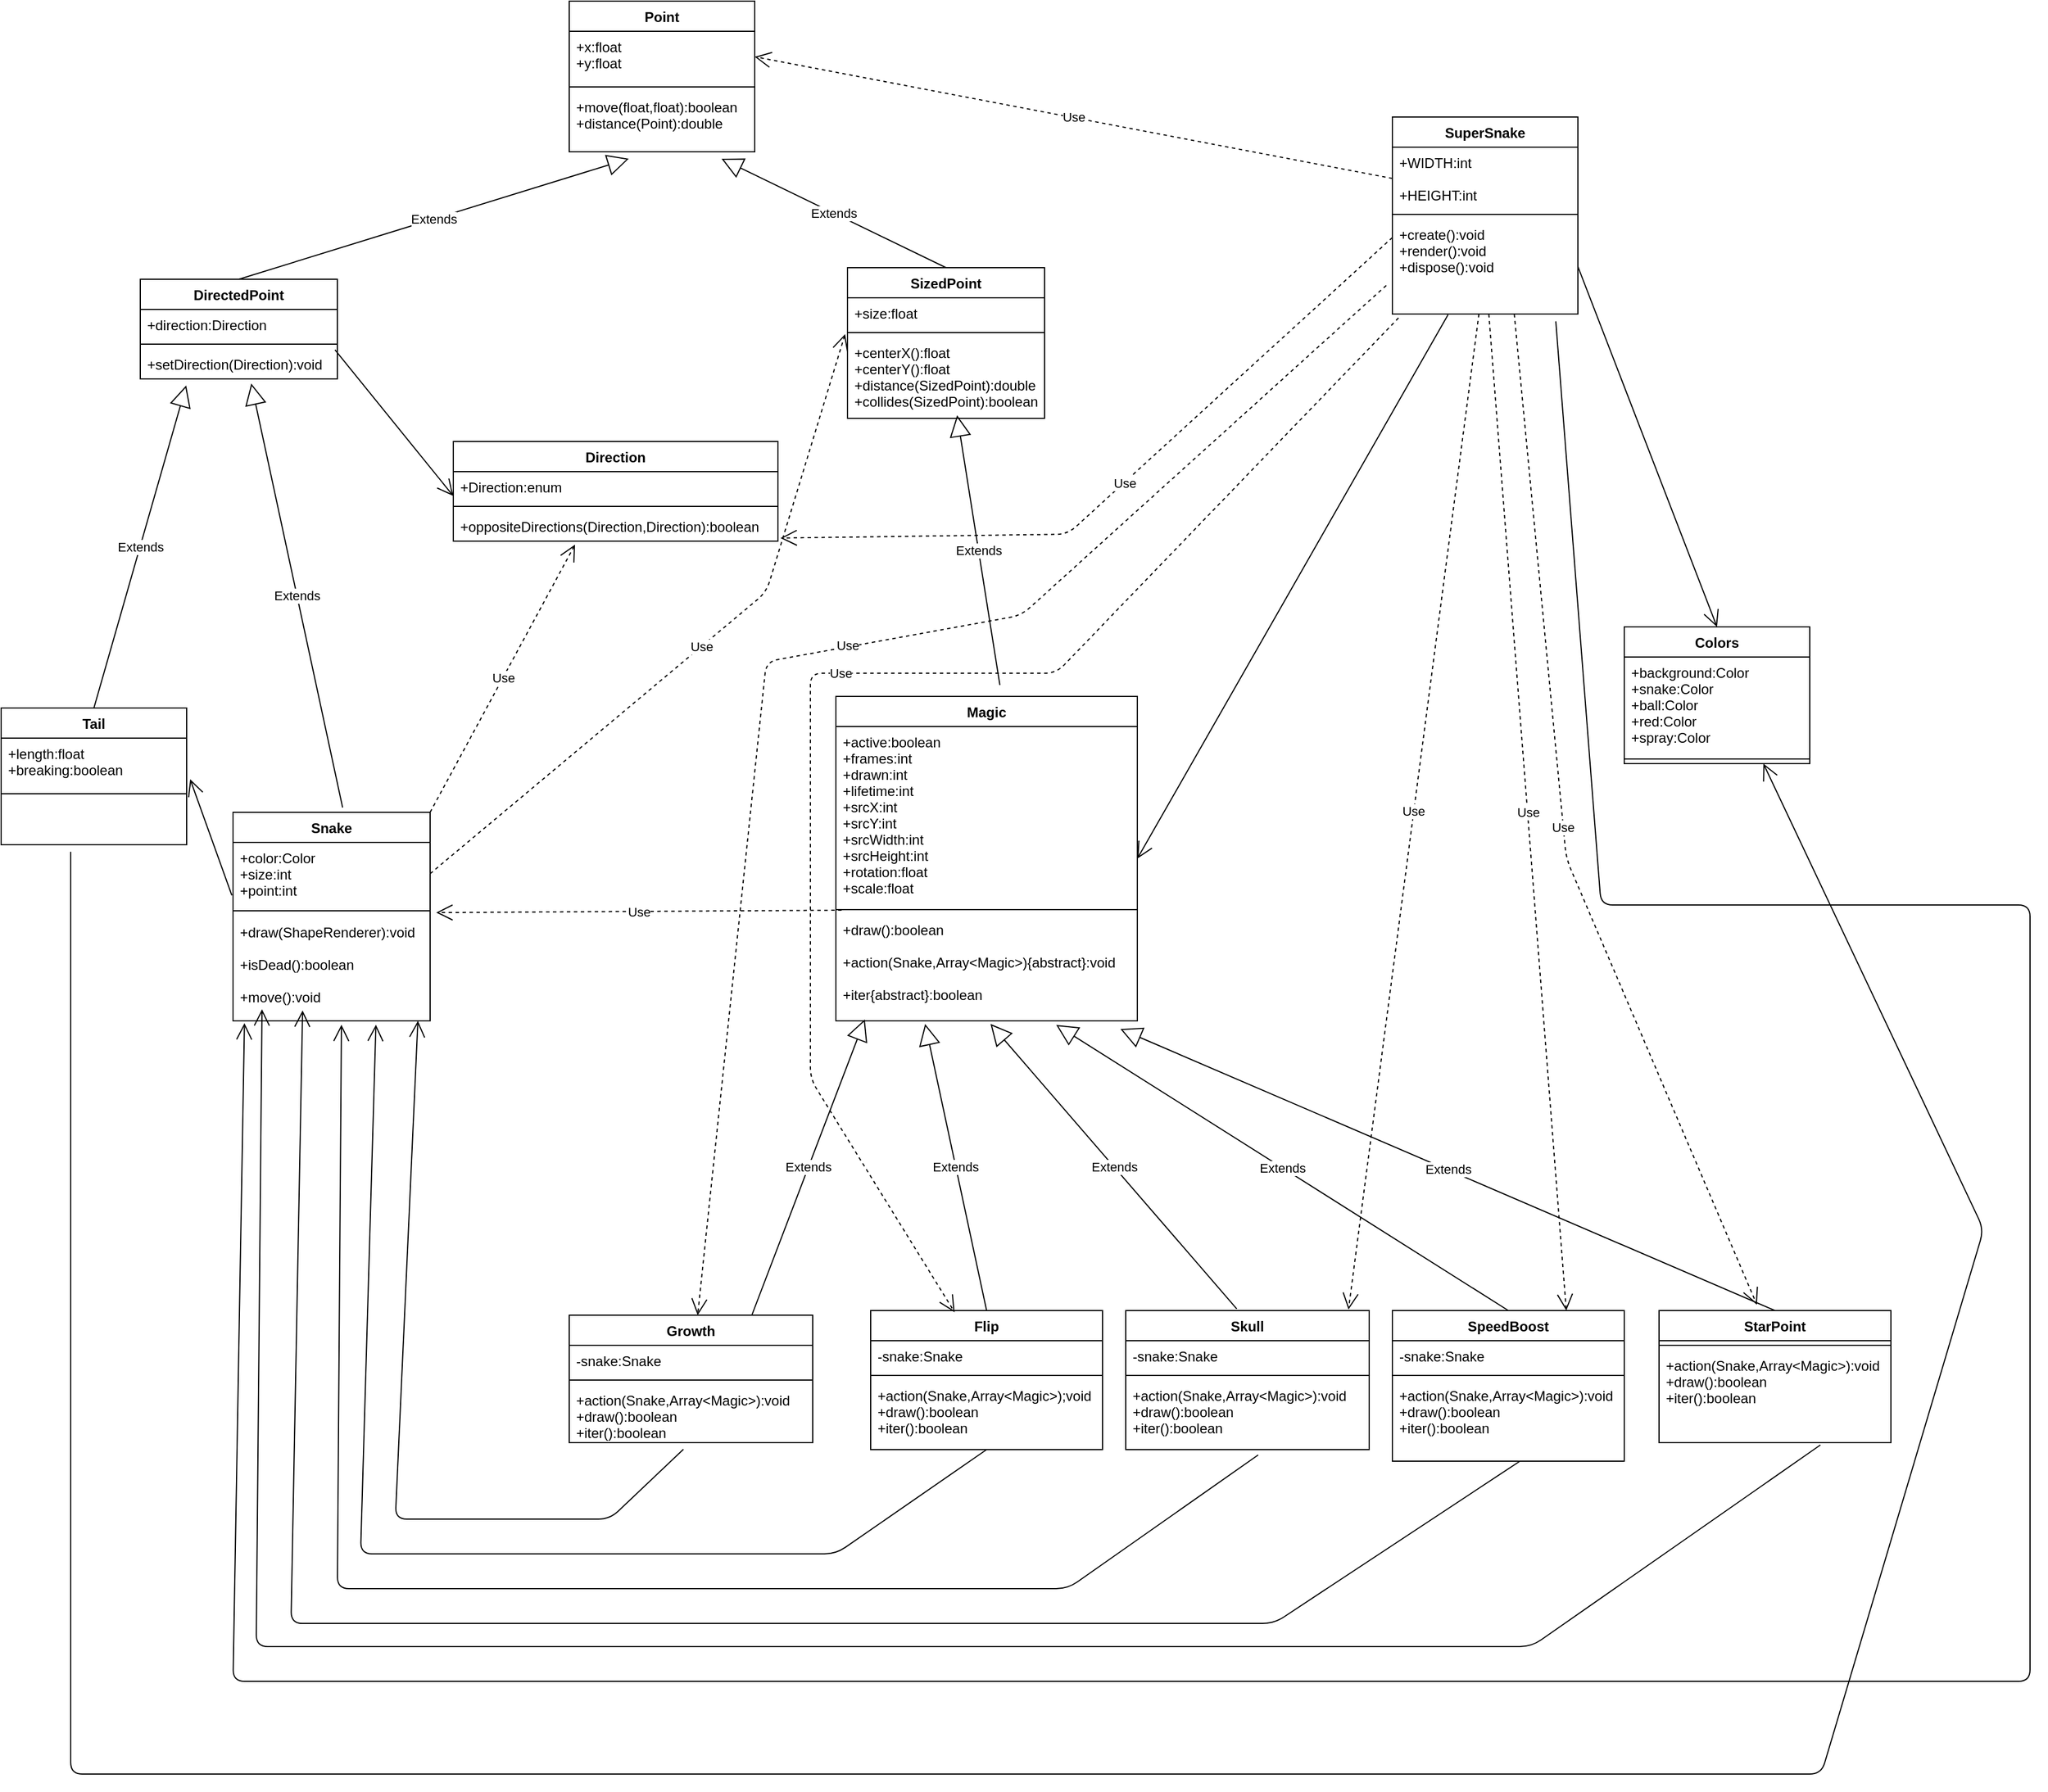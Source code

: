 <mxfile version="12.4.3" type="github" pages="1">
  <diagram id="Ouw1NrYOmLS6a2it-YPy" name="Page-1">
    <mxGraphModel dx="916" dy="4259" grid="1" gridSize="10" guides="1" tooltips="1" connect="1" arrows="1" fold="1" page="1" pageScale="1" pageWidth="2339" pageHeight="3300" math="0" shadow="0">
      <root>
        <mxCell id="0"/>
        <mxCell id="1" parent="0"/>
        <mxCell id="p4IeYtcJctRDCQET-8Qz-1" value="Point" style="swimlane;fontStyle=1;align=center;verticalAlign=top;childLayout=stackLayout;horizontal=1;startSize=26;horizontalStack=0;resizeParent=1;resizeParentMax=0;resizeLast=0;collapsible=1;marginBottom=0;" parent="1" vertex="1">
          <mxGeometry x="490" y="-100" width="160" height="130" as="geometry"/>
        </mxCell>
        <mxCell id="p4IeYtcJctRDCQET-8Qz-2" value="+x:float&#xa;+y:float&#xa;" style="text;strokeColor=none;fillColor=none;align=left;verticalAlign=top;spacingLeft=4;spacingRight=4;overflow=hidden;rotatable=0;points=[[0,0.5],[1,0.5]];portConstraint=eastwest;" parent="p4IeYtcJctRDCQET-8Qz-1" vertex="1">
          <mxGeometry y="26" width="160" height="44" as="geometry"/>
        </mxCell>
        <mxCell id="p4IeYtcJctRDCQET-8Qz-3" value="" style="line;strokeWidth=1;fillColor=none;align=left;verticalAlign=middle;spacingTop=-1;spacingLeft=3;spacingRight=3;rotatable=0;labelPosition=right;points=[];portConstraint=eastwest;" parent="p4IeYtcJctRDCQET-8Qz-1" vertex="1">
          <mxGeometry y="70" width="160" height="8" as="geometry"/>
        </mxCell>
        <mxCell id="p4IeYtcJctRDCQET-8Qz-4" value="+move(float,float):boolean&#xa;+distance(Point):double" style="text;strokeColor=none;fillColor=none;align=left;verticalAlign=top;spacingLeft=4;spacingRight=4;overflow=hidden;rotatable=0;points=[[0,0.5],[1,0.5]];portConstraint=eastwest;" parent="p4IeYtcJctRDCQET-8Qz-1" vertex="1">
          <mxGeometry y="78" width="160" height="52" as="geometry"/>
        </mxCell>
        <mxCell id="p4IeYtcJctRDCQET-8Qz-5" value="SizedPoint" style="swimlane;fontStyle=1;align=center;verticalAlign=top;childLayout=stackLayout;horizontal=1;startSize=26;horizontalStack=0;resizeParent=1;resizeParentMax=0;resizeLast=0;collapsible=1;marginBottom=0;" parent="1" vertex="1">
          <mxGeometry x="730" y="130" width="170" height="130" as="geometry"/>
        </mxCell>
        <mxCell id="p4IeYtcJctRDCQET-8Qz-6" value="+size:float" style="text;strokeColor=none;fillColor=none;align=left;verticalAlign=top;spacingLeft=4;spacingRight=4;overflow=hidden;rotatable=0;points=[[0,0.5],[1,0.5]];portConstraint=eastwest;" parent="p4IeYtcJctRDCQET-8Qz-5" vertex="1">
          <mxGeometry y="26" width="170" height="26" as="geometry"/>
        </mxCell>
        <mxCell id="p4IeYtcJctRDCQET-8Qz-7" value="" style="line;strokeWidth=1;fillColor=none;align=left;verticalAlign=middle;spacingTop=-1;spacingLeft=3;spacingRight=3;rotatable=0;labelPosition=right;points=[];portConstraint=eastwest;" parent="p4IeYtcJctRDCQET-8Qz-5" vertex="1">
          <mxGeometry y="52" width="170" height="8" as="geometry"/>
        </mxCell>
        <mxCell id="p4IeYtcJctRDCQET-8Qz-8" value="+centerX():float&#xa;+centerY():float&#xa;+distance(SizedPoint):double&#xa;+collides(SizedPoint):boolean" style="text;strokeColor=none;fillColor=none;align=left;verticalAlign=top;spacingLeft=4;spacingRight=4;overflow=hidden;rotatable=0;points=[[0,0.5],[1,0.5]];portConstraint=eastwest;" parent="p4IeYtcJctRDCQET-8Qz-5" vertex="1">
          <mxGeometry y="60" width="170" height="70" as="geometry"/>
        </mxCell>
        <mxCell id="p4IeYtcJctRDCQET-8Qz-9" value="Snake" style="swimlane;fontStyle=1;align=center;verticalAlign=top;childLayout=stackLayout;horizontal=1;startSize=26;horizontalStack=0;resizeParent=1;resizeParentMax=0;resizeLast=0;collapsible=1;marginBottom=0;" parent="1" vertex="1">
          <mxGeometry x="200" y="600" width="170" height="180" as="geometry"/>
        </mxCell>
        <mxCell id="p4IeYtcJctRDCQET-8Qz-10" value="+color:Color&#xa;+size:int&#xa;+point:int&#xa;" style="text;strokeColor=none;fillColor=none;align=left;verticalAlign=top;spacingLeft=4;spacingRight=4;overflow=hidden;rotatable=0;points=[[0,0.5],[1,0.5]];portConstraint=eastwest;" parent="p4IeYtcJctRDCQET-8Qz-9" vertex="1">
          <mxGeometry y="26" width="170" height="54" as="geometry"/>
        </mxCell>
        <mxCell id="p4IeYtcJctRDCQET-8Qz-11" value="" style="line;strokeWidth=1;fillColor=none;align=left;verticalAlign=middle;spacingTop=-1;spacingLeft=3;spacingRight=3;rotatable=0;labelPosition=right;points=[];portConstraint=eastwest;" parent="p4IeYtcJctRDCQET-8Qz-9" vertex="1">
          <mxGeometry y="80" width="170" height="10" as="geometry"/>
        </mxCell>
        <mxCell id="p4IeYtcJctRDCQET-8Qz-12" value="+draw(ShapeRenderer):void&#xa;&#xa;+isDead():boolean&#xa;&#xa;+move():void" style="text;strokeColor=none;fillColor=none;align=left;verticalAlign=top;spacingLeft=4;spacingRight=4;overflow=hidden;rotatable=0;points=[[0,0.5],[1,0.5]];portConstraint=eastwest;" parent="p4IeYtcJctRDCQET-8Qz-9" vertex="1">
          <mxGeometry y="90" width="170" height="90" as="geometry"/>
        </mxCell>
        <mxCell id="p4IeYtcJctRDCQET-8Qz-13" value="DirectedPoint" style="swimlane;fontStyle=1;align=center;verticalAlign=top;childLayout=stackLayout;horizontal=1;startSize=26;horizontalStack=0;resizeParent=1;resizeParentMax=0;resizeLast=0;collapsible=1;marginBottom=0;" parent="1" vertex="1">
          <mxGeometry x="120" y="140" width="170" height="86" as="geometry"/>
        </mxCell>
        <mxCell id="p4IeYtcJctRDCQET-8Qz-14" value="+direction:Direction" style="text;strokeColor=none;fillColor=none;align=left;verticalAlign=top;spacingLeft=4;spacingRight=4;overflow=hidden;rotatable=0;points=[[0,0.5],[1,0.5]];portConstraint=eastwest;" parent="p4IeYtcJctRDCQET-8Qz-13" vertex="1">
          <mxGeometry y="26" width="170" height="26" as="geometry"/>
        </mxCell>
        <mxCell id="p4IeYtcJctRDCQET-8Qz-15" value="" style="line;strokeWidth=1;fillColor=none;align=left;verticalAlign=middle;spacingTop=-1;spacingLeft=3;spacingRight=3;rotatable=0;labelPosition=right;points=[];portConstraint=eastwest;" parent="p4IeYtcJctRDCQET-8Qz-13" vertex="1">
          <mxGeometry y="52" width="170" height="8" as="geometry"/>
        </mxCell>
        <mxCell id="p4IeYtcJctRDCQET-8Qz-16" value="+setDirection(Direction):void" style="text;strokeColor=none;fillColor=none;align=left;verticalAlign=top;spacingLeft=4;spacingRight=4;overflow=hidden;rotatable=0;points=[[0,0.5],[1,0.5]];portConstraint=eastwest;" parent="p4IeYtcJctRDCQET-8Qz-13" vertex="1">
          <mxGeometry y="60" width="170" height="26" as="geometry"/>
        </mxCell>
        <mxCell id="p4IeYtcJctRDCQET-8Qz-17" value="Extends" style="endArrow=block;endSize=16;endFill=0;html=1;entryX=0.321;entryY=1.115;entryDx=0;entryDy=0;entryPerimeter=0;exitX=0.5;exitY=0;exitDx=0;exitDy=0;" parent="1" source="p4IeYtcJctRDCQET-8Qz-13" target="p4IeYtcJctRDCQET-8Qz-4" edge="1">
          <mxGeometry width="160" relative="1" as="geometry">
            <mxPoint x="203" y="320" as="sourcePoint"/>
            <mxPoint x="280" y="240" as="targetPoint"/>
          </mxGeometry>
        </mxCell>
        <mxCell id="p4IeYtcJctRDCQET-8Qz-18" value="Extends" style="endArrow=block;endSize=16;endFill=0;html=1;entryX=0.821;entryY=1.115;entryDx=0;entryDy=0;entryPerimeter=0;exitX=0.5;exitY=0;exitDx=0;exitDy=0;" parent="1" source="p4IeYtcJctRDCQET-8Qz-5" target="p4IeYtcJctRDCQET-8Qz-4" edge="1">
          <mxGeometry width="160" relative="1" as="geometry">
            <mxPoint x="210" y="270" as="sourcePoint"/>
            <mxPoint x="370" y="270" as="targetPoint"/>
            <Array as="points"/>
          </mxGeometry>
        </mxCell>
        <mxCell id="p4IeYtcJctRDCQET-8Qz-19" value="Extends" style="endArrow=block;endSize=16;endFill=0;html=1;entryX=0.563;entryY=1.154;entryDx=0;entryDy=0;entryPerimeter=0;exitX=0.556;exitY=-0.023;exitDx=0;exitDy=0;exitPerimeter=0;" parent="1" source="p4IeYtcJctRDCQET-8Qz-9" target="p4IeYtcJctRDCQET-8Qz-16" edge="1">
          <mxGeometry width="160" relative="1" as="geometry">
            <mxPoint x="120" y="450" as="sourcePoint"/>
            <mxPoint x="190" y="450" as="targetPoint"/>
            <mxPoint as="offset"/>
          </mxGeometry>
        </mxCell>
        <mxCell id="p4IeYtcJctRDCQET-8Qz-20" value="Magic" style="swimlane;fontStyle=1;align=center;verticalAlign=top;childLayout=stackLayout;horizontal=1;startSize=26;horizontalStack=0;resizeParent=1;resizeParentMax=0;resizeLast=0;collapsible=1;marginBottom=0;" parent="1" vertex="1">
          <mxGeometry x="720" y="500" width="260" height="280" as="geometry"/>
        </mxCell>
        <mxCell id="p4IeYtcJctRDCQET-8Qz-21" value="+active:boolean&#xa;+frames:int&#xa;+drawn:int&#xa;+lifetime:int&#xa;+srcX:int&#xa;+srcY:int&#xa;+srcWidth:int&#xa;+srcHeight:int&#xa;+rotation:float&#xa;+scale:float&#xa;&#xa;" style="text;strokeColor=none;fillColor=none;align=left;verticalAlign=top;spacingLeft=4;spacingRight=4;overflow=hidden;rotatable=0;points=[[0,0.5],[1,0.5]];portConstraint=eastwest;" parent="p4IeYtcJctRDCQET-8Qz-20" vertex="1">
          <mxGeometry y="26" width="260" height="154" as="geometry"/>
        </mxCell>
        <mxCell id="p4IeYtcJctRDCQET-8Qz-22" value="" style="line;strokeWidth=1;fillColor=none;align=left;verticalAlign=middle;spacingTop=-1;spacingLeft=3;spacingRight=3;rotatable=0;labelPosition=right;points=[];portConstraint=eastwest;" parent="p4IeYtcJctRDCQET-8Qz-20" vertex="1">
          <mxGeometry y="180" width="260" height="8" as="geometry"/>
        </mxCell>
        <mxCell id="p4IeYtcJctRDCQET-8Qz-23" value="+draw():boolean&#xa;&#xa;+action(Snake,Array&lt;Magic&gt;){abstract}:void&#xa;&#xa;+iter{abstract}:boolean" style="text;strokeColor=none;fillColor=none;align=left;verticalAlign=top;spacingLeft=4;spacingRight=4;overflow=hidden;rotatable=0;points=[[0,0.5],[1,0.5]];portConstraint=eastwest;" parent="p4IeYtcJctRDCQET-8Qz-20" vertex="1">
          <mxGeometry y="188" width="260" height="92" as="geometry"/>
        </mxCell>
        <mxCell id="p4IeYtcJctRDCQET-8Qz-24" value="Extends" style="endArrow=block;endSize=16;endFill=0;html=1;entryX=0.556;entryY=0.962;entryDx=0;entryDy=0;entryPerimeter=0;exitX=0.544;exitY=-0.035;exitDx=0;exitDy=0;exitPerimeter=0;" parent="1" source="p4IeYtcJctRDCQET-8Qz-20" target="p4IeYtcJctRDCQET-8Qz-8" edge="1">
          <mxGeometry width="160" relative="1" as="geometry">
            <mxPoint x="250" y="460" as="sourcePoint"/>
            <mxPoint x="410" y="460" as="targetPoint"/>
          </mxGeometry>
        </mxCell>
        <mxCell id="p4IeYtcJctRDCQET-8Qz-30" value="Flip" style="swimlane;fontStyle=1;align=center;verticalAlign=top;childLayout=stackLayout;horizontal=1;startSize=26;horizontalStack=0;resizeParent=1;resizeParentMax=0;resizeLast=0;collapsible=1;marginBottom=0;" parent="1" vertex="1">
          <mxGeometry x="750" y="1030" width="200" height="120" as="geometry"/>
        </mxCell>
        <mxCell id="p4IeYtcJctRDCQET-8Qz-31" value="-snake:Snake" style="text;strokeColor=none;fillColor=none;align=left;verticalAlign=top;spacingLeft=4;spacingRight=4;overflow=hidden;rotatable=0;points=[[0,0.5],[1,0.5]];portConstraint=eastwest;" parent="p4IeYtcJctRDCQET-8Qz-30" vertex="1">
          <mxGeometry y="26" width="200" height="26" as="geometry"/>
        </mxCell>
        <mxCell id="p4IeYtcJctRDCQET-8Qz-32" value="" style="line;strokeWidth=1;fillColor=none;align=left;verticalAlign=middle;spacingTop=-1;spacingLeft=3;spacingRight=3;rotatable=0;labelPosition=right;points=[];portConstraint=eastwest;" parent="p4IeYtcJctRDCQET-8Qz-30" vertex="1">
          <mxGeometry y="52" width="200" height="8" as="geometry"/>
        </mxCell>
        <mxCell id="p4IeYtcJctRDCQET-8Qz-33" value="+action(Snake,Array&lt;Magic&gt;);void&#xa;+draw():boolean&#xa;+iter():boolean" style="text;strokeColor=none;fillColor=none;align=left;verticalAlign=top;spacingLeft=4;spacingRight=4;overflow=hidden;rotatable=0;points=[[0,0.5],[1,0.5]];portConstraint=eastwest;" parent="p4IeYtcJctRDCQET-8Qz-30" vertex="1">
          <mxGeometry y="60" width="200" height="60" as="geometry"/>
        </mxCell>
        <mxCell id="p4IeYtcJctRDCQET-8Qz-34" value="Growth" style="swimlane;fontStyle=1;align=center;verticalAlign=top;childLayout=stackLayout;horizontal=1;startSize=26;horizontalStack=0;resizeParent=1;resizeParentMax=0;resizeLast=0;collapsible=1;marginBottom=0;" parent="1" vertex="1">
          <mxGeometry x="490" y="1034" width="210" height="110" as="geometry"/>
        </mxCell>
        <mxCell id="p4IeYtcJctRDCQET-8Qz-35" value="-snake:Snake" style="text;strokeColor=none;fillColor=none;align=left;verticalAlign=top;spacingLeft=4;spacingRight=4;overflow=hidden;rotatable=0;points=[[0,0.5],[1,0.5]];portConstraint=eastwest;" parent="p4IeYtcJctRDCQET-8Qz-34" vertex="1">
          <mxGeometry y="26" width="210" height="26" as="geometry"/>
        </mxCell>
        <mxCell id="p4IeYtcJctRDCQET-8Qz-36" value="" style="line;strokeWidth=1;fillColor=none;align=left;verticalAlign=middle;spacingTop=-1;spacingLeft=3;spacingRight=3;rotatable=0;labelPosition=right;points=[];portConstraint=eastwest;" parent="p4IeYtcJctRDCQET-8Qz-34" vertex="1">
          <mxGeometry y="52" width="210" height="8" as="geometry"/>
        </mxCell>
        <mxCell id="p4IeYtcJctRDCQET-8Qz-37" value="+action(Snake,Array&lt;Magic&gt;):void&#xa;+draw():boolean&#xa;+iter():boolean" style="text;strokeColor=none;fillColor=none;align=left;verticalAlign=top;spacingLeft=4;spacingRight=4;overflow=hidden;rotatable=0;points=[[0,0.5],[1,0.5]];portConstraint=eastwest;" parent="p4IeYtcJctRDCQET-8Qz-34" vertex="1">
          <mxGeometry y="60" width="210" height="50" as="geometry"/>
        </mxCell>
        <mxCell id="p4IeYtcJctRDCQET-8Qz-38" value="Skull" style="swimlane;fontStyle=1;align=center;verticalAlign=top;childLayout=stackLayout;horizontal=1;startSize=26;horizontalStack=0;resizeParent=1;resizeParentMax=0;resizeLast=0;collapsible=1;marginBottom=0;" parent="1" vertex="1">
          <mxGeometry x="970" y="1030" width="210" height="120" as="geometry"/>
        </mxCell>
        <mxCell id="p4IeYtcJctRDCQET-8Qz-39" value="-snake:Snake" style="text;strokeColor=none;fillColor=none;align=left;verticalAlign=top;spacingLeft=4;spacingRight=4;overflow=hidden;rotatable=0;points=[[0,0.5],[1,0.5]];portConstraint=eastwest;" parent="p4IeYtcJctRDCQET-8Qz-38" vertex="1">
          <mxGeometry y="26" width="210" height="26" as="geometry"/>
        </mxCell>
        <mxCell id="p4IeYtcJctRDCQET-8Qz-40" value="" style="line;strokeWidth=1;fillColor=none;align=left;verticalAlign=middle;spacingTop=-1;spacingLeft=3;spacingRight=3;rotatable=0;labelPosition=right;points=[];portConstraint=eastwest;" parent="p4IeYtcJctRDCQET-8Qz-38" vertex="1">
          <mxGeometry y="52" width="210" height="8" as="geometry"/>
        </mxCell>
        <mxCell id="p4IeYtcJctRDCQET-8Qz-41" value="+action(Snake,Array&lt;Magic&gt;):void&#xa;+draw():boolean&#xa;+iter():boolean" style="text;strokeColor=none;fillColor=none;align=left;verticalAlign=top;spacingLeft=4;spacingRight=4;overflow=hidden;rotatable=0;points=[[0,0.5],[1,0.5]];portConstraint=eastwest;" parent="p4IeYtcJctRDCQET-8Qz-38" vertex="1">
          <mxGeometry y="60" width="210" height="60" as="geometry"/>
        </mxCell>
        <mxCell id="p4IeYtcJctRDCQET-8Qz-42" value="SpeedBoost" style="swimlane;fontStyle=1;align=center;verticalAlign=top;childLayout=stackLayout;horizontal=1;startSize=26;horizontalStack=0;resizeParent=1;resizeParentMax=0;resizeLast=0;collapsible=1;marginBottom=0;" parent="1" vertex="1">
          <mxGeometry x="1200" y="1030" width="200" height="130" as="geometry"/>
        </mxCell>
        <mxCell id="p4IeYtcJctRDCQET-8Qz-43" value="-snake:Snake" style="text;strokeColor=none;fillColor=none;align=left;verticalAlign=top;spacingLeft=4;spacingRight=4;overflow=hidden;rotatable=0;points=[[0,0.5],[1,0.5]];portConstraint=eastwest;" parent="p4IeYtcJctRDCQET-8Qz-42" vertex="1">
          <mxGeometry y="26" width="200" height="26" as="geometry"/>
        </mxCell>
        <mxCell id="p4IeYtcJctRDCQET-8Qz-44" value="" style="line;strokeWidth=1;fillColor=none;align=left;verticalAlign=middle;spacingTop=-1;spacingLeft=3;spacingRight=3;rotatable=0;labelPosition=right;points=[];portConstraint=eastwest;" parent="p4IeYtcJctRDCQET-8Qz-42" vertex="1">
          <mxGeometry y="52" width="200" height="8" as="geometry"/>
        </mxCell>
        <mxCell id="p4IeYtcJctRDCQET-8Qz-45" value="+action(Snake,Array&lt;Magic&gt;):void&#xa;+draw():boolean&#xa;+iter():boolean" style="text;strokeColor=none;fillColor=none;align=left;verticalAlign=top;spacingLeft=4;spacingRight=4;overflow=hidden;rotatable=0;points=[[0,0.5],[1,0.5]];portConstraint=eastwest;" parent="p4IeYtcJctRDCQET-8Qz-42" vertex="1">
          <mxGeometry y="60" width="200" height="70" as="geometry"/>
        </mxCell>
        <mxCell id="p4IeYtcJctRDCQET-8Qz-46" value="StarPoint" style="swimlane;fontStyle=1;align=center;verticalAlign=top;childLayout=stackLayout;horizontal=1;startSize=26;horizontalStack=0;resizeParent=1;resizeParentMax=0;resizeLast=0;collapsible=1;marginBottom=0;" parent="1" vertex="1">
          <mxGeometry x="1430" y="1030" width="200" height="114" as="geometry"/>
        </mxCell>
        <mxCell id="p4IeYtcJctRDCQET-8Qz-48" value="" style="line;strokeWidth=1;fillColor=none;align=left;verticalAlign=middle;spacingTop=-1;spacingLeft=3;spacingRight=3;rotatable=0;labelPosition=right;points=[];portConstraint=eastwest;" parent="p4IeYtcJctRDCQET-8Qz-46" vertex="1">
          <mxGeometry y="26" width="200" height="8" as="geometry"/>
        </mxCell>
        <mxCell id="p4IeYtcJctRDCQET-8Qz-49" value="+action(Snake,Array&lt;Magic&gt;):void&#xa;+draw():boolean&#xa;+iter():boolean" style="text;strokeColor=none;fillColor=none;align=left;verticalAlign=top;spacingLeft=4;spacingRight=4;overflow=hidden;rotatable=0;points=[[0,0.5],[1,0.5]];portConstraint=eastwest;" parent="p4IeYtcJctRDCQET-8Qz-46" vertex="1">
          <mxGeometry y="34" width="200" height="80" as="geometry"/>
        </mxCell>
        <mxCell id="p4IeYtcJctRDCQET-8Qz-50" value="Extends" style="endArrow=block;endSize=16;endFill=0;html=1;entryX=0.296;entryY=1.029;entryDx=0;entryDy=0;entryPerimeter=0;exitX=0.5;exitY=0;exitDx=0;exitDy=0;" parent="1" source="p4IeYtcJctRDCQET-8Qz-30" target="p4IeYtcJctRDCQET-8Qz-23" edge="1">
          <mxGeometry width="160" relative="1" as="geometry">
            <mxPoint x="470" y="630" as="sourcePoint"/>
            <mxPoint x="630" y="630" as="targetPoint"/>
          </mxGeometry>
        </mxCell>
        <mxCell id="p4IeYtcJctRDCQET-8Qz-51" value="Extends" style="endArrow=block;endSize=16;endFill=0;html=1;entryX=0.096;entryY=0.986;entryDx=0;entryDy=0;entryPerimeter=0;exitX=0.75;exitY=0;exitDx=0;exitDy=0;" parent="1" source="p4IeYtcJctRDCQET-8Qz-34" target="p4IeYtcJctRDCQET-8Qz-23" edge="1">
          <mxGeometry width="160" relative="1" as="geometry">
            <mxPoint x="650" y="650" as="sourcePoint"/>
            <mxPoint x="810" y="650" as="targetPoint"/>
          </mxGeometry>
        </mxCell>
        <mxCell id="p4IeYtcJctRDCQET-8Qz-52" value="Extends" style="endArrow=block;endSize=16;endFill=0;html=1;exitX=0.456;exitY=-0.012;exitDx=0;exitDy=0;exitPerimeter=0;entryX=0.513;entryY=1.029;entryDx=0;entryDy=0;entryPerimeter=0;" parent="1" source="p4IeYtcJctRDCQET-8Qz-38" target="p4IeYtcJctRDCQET-8Qz-23" edge="1">
          <mxGeometry width="160" relative="1" as="geometry">
            <mxPoint x="730" y="640" as="sourcePoint"/>
            <mxPoint x="823" y="588" as="targetPoint"/>
            <Array as="points"/>
          </mxGeometry>
        </mxCell>
        <mxCell id="p4IeYtcJctRDCQET-8Qz-53" value="Extends" style="endArrow=block;endSize=16;endFill=0;html=1;entryX=0.731;entryY=1.038;entryDx=0;entryDy=0;entryPerimeter=0;exitX=0.5;exitY=0;exitDx=0;exitDy=0;" parent="1" source="p4IeYtcJctRDCQET-8Qz-42" target="p4IeYtcJctRDCQET-8Qz-23" edge="1">
          <mxGeometry width="160" relative="1" as="geometry">
            <mxPoint x="910" y="640" as="sourcePoint"/>
            <mxPoint x="840" y="590" as="targetPoint"/>
          </mxGeometry>
        </mxCell>
        <mxCell id="p4IeYtcJctRDCQET-8Qz-54" value="Extends" style="endArrow=block;endSize=16;endFill=0;html=1;entryX=0.944;entryY=1.077;entryDx=0;entryDy=0;entryPerimeter=0;exitX=0.5;exitY=0;exitDx=0;exitDy=0;" parent="1" source="p4IeYtcJctRDCQET-8Qz-46" target="p4IeYtcJctRDCQET-8Qz-23" edge="1">
          <mxGeometry width="160" relative="1" as="geometry">
            <mxPoint x="1010" y="640" as="sourcePoint"/>
            <mxPoint x="1170" y="640" as="targetPoint"/>
          </mxGeometry>
        </mxCell>
        <mxCell id="p4IeYtcJctRDCQET-8Qz-55" value="SuperSnake" style="swimlane;fontStyle=1;align=center;verticalAlign=top;childLayout=stackLayout;horizontal=1;startSize=26;horizontalStack=0;resizeParent=1;resizeParentMax=0;resizeLast=0;collapsible=1;marginBottom=0;" parent="1" vertex="1">
          <mxGeometry x="1200" width="160" height="170" as="geometry"/>
        </mxCell>
        <mxCell id="p4IeYtcJctRDCQET-8Qz-56" value="+WIDTH:int&#xa;&#xa;+HEIGHT:int" style="text;strokeColor=none;fillColor=none;align=left;verticalAlign=top;spacingLeft=4;spacingRight=4;overflow=hidden;rotatable=0;points=[[0,0.5],[1,0.5]];portConstraint=eastwest;" parent="p4IeYtcJctRDCQET-8Qz-55" vertex="1">
          <mxGeometry y="26" width="160" height="54" as="geometry"/>
        </mxCell>
        <mxCell id="p4IeYtcJctRDCQET-8Qz-57" value="" style="line;strokeWidth=1;fillColor=none;align=left;verticalAlign=middle;spacingTop=-1;spacingLeft=3;spacingRight=3;rotatable=0;labelPosition=right;points=[];portConstraint=eastwest;" parent="p4IeYtcJctRDCQET-8Qz-55" vertex="1">
          <mxGeometry y="80" width="160" height="8" as="geometry"/>
        </mxCell>
        <mxCell id="p4IeYtcJctRDCQET-8Qz-58" value="+create():void&#xa;+render():void&#xa;+dispose():void" style="text;strokeColor=none;fillColor=none;align=left;verticalAlign=top;spacingLeft=4;spacingRight=4;overflow=hidden;rotatable=0;points=[[0,0.5],[1,0.5]];portConstraint=eastwest;" parent="p4IeYtcJctRDCQET-8Qz-55" vertex="1">
          <mxGeometry y="88" width="160" height="82" as="geometry"/>
        </mxCell>
        <mxCell id="p4IeYtcJctRDCQET-8Qz-60" value="" style="endArrow=open;endFill=1;endSize=12;html=1;exitX=0.3;exitY=1.008;exitDx=0;exitDy=0;exitPerimeter=0;entryX=1;entryY=0.5;entryDx=0;entryDy=0;" parent="1" source="p4IeYtcJctRDCQET-8Qz-58" target="p4IeYtcJctRDCQET-8Qz-20" edge="1">
          <mxGeometry width="160" relative="1" as="geometry">
            <mxPoint x="1040" y="430" as="sourcePoint"/>
            <mxPoint x="1200" y="430" as="targetPoint"/>
          </mxGeometry>
        </mxCell>
        <mxCell id="p4IeYtcJctRDCQET-8Qz-62" value="Use" style="endArrow=open;endSize=12;dashed=1;html=1;entryX=1;entryY=0.5;entryDx=0;entryDy=0;exitX=0;exitY=0.5;exitDx=0;exitDy=0;" parent="1" source="p4IeYtcJctRDCQET-8Qz-56" target="p4IeYtcJctRDCQET-8Qz-2" edge="1">
          <mxGeometry width="160" relative="1" as="geometry">
            <mxPoint x="730" y="200" as="sourcePoint"/>
            <mxPoint x="890" y="200" as="targetPoint"/>
          </mxGeometry>
        </mxCell>
        <mxCell id="p4IeYtcJctRDCQET-8Qz-63" value="Direction" style="swimlane;fontStyle=1;align=center;verticalAlign=top;childLayout=stackLayout;horizontal=1;startSize=26;horizontalStack=0;resizeParent=1;resizeParentMax=0;resizeLast=0;collapsible=1;marginBottom=0;" parent="1" vertex="1">
          <mxGeometry x="390" y="280" width="280" height="86" as="geometry"/>
        </mxCell>
        <mxCell id="p4IeYtcJctRDCQET-8Qz-64" value="+Direction:enum" style="text;strokeColor=none;fillColor=none;align=left;verticalAlign=top;spacingLeft=4;spacingRight=4;overflow=hidden;rotatable=0;points=[[0,0.5],[1,0.5]];portConstraint=eastwest;" parent="p4IeYtcJctRDCQET-8Qz-63" vertex="1">
          <mxGeometry y="26" width="280" height="26" as="geometry"/>
        </mxCell>
        <mxCell id="p4IeYtcJctRDCQET-8Qz-65" value="" style="line;strokeWidth=1;fillColor=none;align=left;verticalAlign=middle;spacingTop=-1;spacingLeft=3;spacingRight=3;rotatable=0;labelPosition=right;points=[];portConstraint=eastwest;" parent="p4IeYtcJctRDCQET-8Qz-63" vertex="1">
          <mxGeometry y="52" width="280" height="8" as="geometry"/>
        </mxCell>
        <mxCell id="p4IeYtcJctRDCQET-8Qz-66" value="+oppositeDirections(Direction,Direction):boolean&#xa;" style="text;strokeColor=none;fillColor=none;align=left;verticalAlign=top;spacingLeft=4;spacingRight=4;overflow=hidden;rotatable=0;points=[[0,0.5],[1,0.5]];portConstraint=eastwest;" parent="p4IeYtcJctRDCQET-8Qz-63" vertex="1">
          <mxGeometry y="60" width="280" height="26" as="geometry"/>
        </mxCell>
        <mxCell id="p4IeYtcJctRDCQET-8Qz-67" value="Colors" style="swimlane;fontStyle=1;align=center;verticalAlign=top;childLayout=stackLayout;horizontal=1;startSize=26;horizontalStack=0;resizeParent=1;resizeParentMax=0;resizeLast=0;collapsible=1;marginBottom=0;" parent="1" vertex="1">
          <mxGeometry x="1400" y="440" width="160" height="118" as="geometry"/>
        </mxCell>
        <mxCell id="p4IeYtcJctRDCQET-8Qz-68" value="+background:Color&#xa;+snake:Color&#xa;+ball:Color&#xa;+red:Color&#xa;+spray:Color&#xa;&#xa;" style="text;strokeColor=none;fillColor=none;align=left;verticalAlign=top;spacingLeft=4;spacingRight=4;overflow=hidden;rotatable=0;points=[[0,0.5],[1,0.5]];portConstraint=eastwest;" parent="p4IeYtcJctRDCQET-8Qz-67" vertex="1">
          <mxGeometry y="26" width="160" height="84" as="geometry"/>
        </mxCell>
        <mxCell id="p4IeYtcJctRDCQET-8Qz-69" value="" style="line;strokeWidth=1;fillColor=none;align=left;verticalAlign=middle;spacingTop=-1;spacingLeft=3;spacingRight=3;rotatable=0;labelPosition=right;points=[];portConstraint=eastwest;" parent="p4IeYtcJctRDCQET-8Qz-67" vertex="1">
          <mxGeometry y="110" width="160" height="8" as="geometry"/>
        </mxCell>
        <mxCell id="p4IeYtcJctRDCQET-8Qz-78" value="Use" style="endArrow=open;endSize=12;dashed=1;html=1;entryX=1.008;entryY=0.897;entryDx=0;entryDy=0;entryPerimeter=0;exitX=0;exitY=0.195;exitDx=0;exitDy=0;exitPerimeter=0;" parent="1" source="p4IeYtcJctRDCQET-8Qz-58" target="p4IeYtcJctRDCQET-8Qz-66" edge="1">
          <mxGeometry width="160" relative="1" as="geometry">
            <mxPoint x="1170" y="343.33" as="sourcePoint"/>
            <mxPoint x="1330" y="343.33" as="targetPoint"/>
            <Array as="points">
              <mxPoint x="920" y="360"/>
            </Array>
          </mxGeometry>
        </mxCell>
        <mxCell id="p4IeYtcJctRDCQET-8Qz-79" value="" style="endArrow=open;endFill=1;endSize=12;html=1;exitX=1;exitY=0.5;exitDx=0;exitDy=0;entryX=0.5;entryY=0;entryDx=0;entryDy=0;" parent="1" source="p4IeYtcJctRDCQET-8Qz-58" target="p4IeYtcJctRDCQET-8Qz-67" edge="1">
          <mxGeometry width="160" relative="1" as="geometry">
            <mxPoint x="1250" y="430" as="sourcePoint"/>
            <mxPoint x="1460" y="500" as="targetPoint"/>
          </mxGeometry>
        </mxCell>
        <mxCell id="p4IeYtcJctRDCQET-8Qz-81" value="Use" style="endArrow=open;endSize=12;dashed=1;html=1;entryX=0.375;entryY=1.115;entryDx=0;entryDy=0;entryPerimeter=0;exitX=1;exitY=0;exitDx=0;exitDy=0;" parent="1" source="p4IeYtcJctRDCQET-8Qz-9" target="p4IeYtcJctRDCQET-8Qz-66" edge="1">
          <mxGeometry width="160" relative="1" as="geometry">
            <mxPoint x="360" y="530" as="sourcePoint"/>
            <mxPoint x="520" y="530" as="targetPoint"/>
          </mxGeometry>
        </mxCell>
        <mxCell id="p4IeYtcJctRDCQET-8Qz-82" value="Use" style="endArrow=open;endSize=12;dashed=1;html=1;exitX=1;exitY=0.5;exitDx=0;exitDy=0;entryX=-0.012;entryY=-0.038;entryDx=0;entryDy=0;entryPerimeter=0;" parent="1" source="p4IeYtcJctRDCQET-8Qz-10" target="p4IeYtcJctRDCQET-8Qz-8" edge="1">
          <mxGeometry width="160" relative="1" as="geometry">
            <mxPoint x="390" y="552.33" as="sourcePoint"/>
            <mxPoint x="550" y="552.33" as="targetPoint"/>
            <Array as="points">
              <mxPoint x="660" y="410"/>
            </Array>
          </mxGeometry>
        </mxCell>
        <mxCell id="hMWj5-LRnxFb6at6n1zO-1" value="Use" style="endArrow=open;endSize=12;dashed=1;html=1;exitX=0.657;exitY=1;exitDx=0;exitDy=0;exitPerimeter=0;entryX=0.422;entryY=-0.044;entryDx=0;entryDy=0;entryPerimeter=0;" parent="1" source="p4IeYtcJctRDCQET-8Qz-58" target="p4IeYtcJctRDCQET-8Qz-46" edge="1">
          <mxGeometry width="160" relative="1" as="geometry">
            <mxPoint x="1010" y="480" as="sourcePoint"/>
            <mxPoint x="1170" y="490" as="targetPoint"/>
            <Array as="points">
              <mxPoint x="1350" y="640"/>
            </Array>
          </mxGeometry>
        </mxCell>
        <mxCell id="hMWj5-LRnxFb6at6n1zO-2" value="Use" style="endArrow=open;endSize=12;dashed=1;html=1;entryX=0.75;entryY=0;entryDx=0;entryDy=0;" parent="1" source="p4IeYtcJctRDCQET-8Qz-58" target="p4IeYtcJctRDCQET-8Qz-42" edge="1">
          <mxGeometry width="160" relative="1" as="geometry">
            <mxPoint x="950" y="570" as="sourcePoint"/>
            <mxPoint x="1110" y="570" as="targetPoint"/>
          </mxGeometry>
        </mxCell>
        <mxCell id="hMWj5-LRnxFb6at6n1zO-3" value="Use" style="endArrow=open;endSize=12;dashed=1;html=1;entryX=0.915;entryY=-0.007;entryDx=0;entryDy=0;entryPerimeter=0;" parent="1" source="p4IeYtcJctRDCQET-8Qz-58" target="p4IeYtcJctRDCQET-8Qz-38" edge="1">
          <mxGeometry width="160" relative="1" as="geometry">
            <mxPoint x="900" y="570" as="sourcePoint"/>
            <mxPoint x="1060" y="570" as="targetPoint"/>
          </mxGeometry>
        </mxCell>
        <mxCell id="hMWj5-LRnxFb6at6n1zO-4" value="Use" style="endArrow=open;endSize=12;dashed=1;html=1;exitX=-0.033;exitY=0.699;exitDx=0;exitDy=0;exitPerimeter=0;" parent="1" source="p4IeYtcJctRDCQET-8Qz-58" target="p4IeYtcJctRDCQET-8Qz-34" edge="1">
          <mxGeometry x="-0.05" y="-1" width="160" relative="1" as="geometry">
            <mxPoint x="910" y="542.5" as="sourcePoint"/>
            <mxPoint x="1070" y="542.5" as="targetPoint"/>
            <Array as="points">
              <mxPoint x="880" y="430"/>
              <mxPoint x="660" y="470"/>
            </Array>
            <mxPoint as="offset"/>
          </mxGeometry>
        </mxCell>
        <mxCell id="hMWj5-LRnxFb6at6n1zO-7" value="Use" style="endArrow=open;endSize=12;dashed=1;html=1;exitX=0.033;exitY=1.041;exitDx=0;exitDy=0;exitPerimeter=0;entryX=0.362;entryY=0.012;entryDx=0;entryDy=0;entryPerimeter=0;" parent="1" source="p4IeYtcJctRDCQET-8Qz-58" target="p4IeYtcJctRDCQET-8Qz-30" edge="1">
          <mxGeometry width="160" relative="1" as="geometry">
            <mxPoint x="840" y="400" as="sourcePoint"/>
            <mxPoint x="600" y="450" as="targetPoint"/>
            <Array as="points">
              <mxPoint x="910" y="480"/>
              <mxPoint x="698" y="480"/>
              <mxPoint x="698" y="830"/>
            </Array>
          </mxGeometry>
        </mxCell>
        <mxCell id="rZFsSURGuUxFLSucLiRN-1" value="" style="endArrow=open;endFill=1;endSize=12;html=1;exitX=0.881;exitY=1.077;exitDx=0;exitDy=0;exitPerimeter=0;entryX=0.058;entryY=1.022;entryDx=0;entryDy=0;entryPerimeter=0;" parent="1" source="p4IeYtcJctRDCQET-8Qz-58" target="p4IeYtcJctRDCQET-8Qz-12" edge="1">
          <mxGeometry width="160" relative="1" as="geometry">
            <mxPoint x="1260" y="800" as="sourcePoint"/>
            <mxPoint x="200" y="1000" as="targetPoint"/>
            <Array as="points">
              <mxPoint x="1380" y="680"/>
              <mxPoint x="1750" y="680"/>
              <mxPoint x="1750" y="1350"/>
              <mxPoint x="200" y="1350"/>
            </Array>
          </mxGeometry>
        </mxCell>
        <mxCell id="rZFsSURGuUxFLSucLiRN-3" value="" style="endArrow=open;endFill=1;endSize=12;html=1;entryX=0.725;entryY=1.037;entryDx=0;entryDy=0;entryPerimeter=0;exitX=0.5;exitY=1;exitDx=0;exitDy=0;exitPerimeter=0;" parent="1" source="p4IeYtcJctRDCQET-8Qz-33" target="p4IeYtcJctRDCQET-8Qz-12" edge="1">
          <mxGeometry width="160" relative="1" as="geometry">
            <mxPoint x="343" y="710" as="sourcePoint"/>
            <mxPoint x="440" y="660" as="targetPoint"/>
            <Array as="points">
              <mxPoint x="720" y="1240"/>
              <mxPoint x="310" y="1240"/>
            </Array>
          </mxGeometry>
        </mxCell>
        <mxCell id="rZFsSURGuUxFLSucLiRN-4" value="" style="endArrow=open;endFill=1;endSize=12;html=1;exitX=0.469;exitY=1.115;exitDx=0;exitDy=0;exitPerimeter=0;entryX=0.938;entryY=1;entryDx=0;entryDy=0;entryPerimeter=0;" parent="1" source="p4IeYtcJctRDCQET-8Qz-37" target="p4IeYtcJctRDCQET-8Qz-12" edge="1">
          <mxGeometry width="160" relative="1" as="geometry">
            <mxPoint x="330" y="810" as="sourcePoint"/>
            <mxPoint x="360" y="780" as="targetPoint"/>
            <Array as="points">
              <mxPoint x="525" y="1210"/>
              <mxPoint x="340" y="1210"/>
            </Array>
          </mxGeometry>
        </mxCell>
        <mxCell id="rZFsSURGuUxFLSucLiRN-5" value="" style="endArrow=open;endFill=1;endSize=12;html=1;entryX=0.55;entryY=1.037;entryDx=0;entryDy=0;entryPerimeter=0;exitX=0.544;exitY=1.077;exitDx=0;exitDy=0;exitPerimeter=0;" parent="1" source="p4IeYtcJctRDCQET-8Qz-41" target="p4IeYtcJctRDCQET-8Qz-12" edge="1">
          <mxGeometry width="160" relative="1" as="geometry">
            <mxPoint x="200" y="980" as="sourcePoint"/>
            <mxPoint x="360" y="980" as="targetPoint"/>
            <Array as="points">
              <mxPoint x="920" y="1270"/>
              <mxPoint x="290" y="1270"/>
            </Array>
          </mxGeometry>
        </mxCell>
        <mxCell id="rZFsSURGuUxFLSucLiRN-6" value="" style="endArrow=open;endFill=1;endSize=12;html=1;exitX=0.55;exitY=1;exitDx=0;exitDy=0;exitPerimeter=0;" parent="1" source="p4IeYtcJctRDCQET-8Qz-45" edge="1">
          <mxGeometry width="160" relative="1" as="geometry">
            <mxPoint x="310" y="870" as="sourcePoint"/>
            <mxPoint x="260" y="771" as="targetPoint"/>
            <Array as="points">
              <mxPoint x="1098" y="1300"/>
              <mxPoint x="250" y="1300"/>
            </Array>
          </mxGeometry>
        </mxCell>
        <mxCell id="rZFsSURGuUxFLSucLiRN-7" value="" style="endArrow=open;endFill=1;endSize=12;html=1;exitX=0.696;exitY=1.025;exitDx=0;exitDy=0;exitPerimeter=0;" parent="1" source="p4IeYtcJctRDCQET-8Qz-49" edge="1">
          <mxGeometry width="160" relative="1" as="geometry">
            <mxPoint x="1200" y="900" as="sourcePoint"/>
            <mxPoint x="225" y="770" as="targetPoint"/>
            <Array as="points">
              <mxPoint x="1320" y="1320"/>
              <mxPoint x="220" y="1320"/>
            </Array>
          </mxGeometry>
        </mxCell>
        <mxCell id="rZFsSURGuUxFLSucLiRN-9" value="" style="endArrow=open;endFill=1;endSize=12;html=1;entryX=0;entryY=0.808;entryDx=0;entryDy=0;entryPerimeter=0;exitX=0.988;exitY=0.038;exitDx=0;exitDy=0;exitPerimeter=0;" parent="1" source="p4IeYtcJctRDCQET-8Qz-16" target="p4IeYtcJctRDCQET-8Qz-64" edge="1">
          <mxGeometry width="160" relative="1" as="geometry">
            <mxPoint x="310" y="410" as="sourcePoint"/>
            <mxPoint x="470" y="410" as="targetPoint"/>
          </mxGeometry>
        </mxCell>
        <mxCell id="rZFsSURGuUxFLSucLiRN-10" value="Use" style="endArrow=open;endSize=12;dashed=1;html=1;entryX=1.031;entryY=-0.038;entryDx=0;entryDy=0;entryPerimeter=0;exitX=0.019;exitY=-0.038;exitDx=0;exitDy=0;exitPerimeter=0;" parent="1" source="p4IeYtcJctRDCQET-8Qz-23" target="p4IeYtcJctRDCQET-8Qz-12" edge="1">
          <mxGeometry width="160" relative="1" as="geometry">
            <mxPoint x="430" y="552.5" as="sourcePoint"/>
            <mxPoint x="590" y="552.5" as="targetPoint"/>
          </mxGeometry>
        </mxCell>
        <mxCell id="rZFsSURGuUxFLSucLiRN-11" value="Tail" style="swimlane;fontStyle=1;align=center;verticalAlign=top;childLayout=stackLayout;horizontal=1;startSize=26;horizontalStack=0;resizeParent=1;resizeParentMax=0;resizeLast=0;collapsible=1;marginBottom=0;" parent="1" vertex="1">
          <mxGeometry y="510" width="160" height="118" as="geometry"/>
        </mxCell>
        <mxCell id="rZFsSURGuUxFLSucLiRN-12" value="+length:float&#xa;+breaking:boolean" style="text;strokeColor=none;fillColor=none;align=left;verticalAlign=top;spacingLeft=4;spacingRight=4;overflow=hidden;rotatable=0;points=[[0,0.5],[1,0.5]];portConstraint=eastwest;" parent="rZFsSURGuUxFLSucLiRN-11" vertex="1">
          <mxGeometry y="26" width="160" height="44" as="geometry"/>
        </mxCell>
        <mxCell id="rZFsSURGuUxFLSucLiRN-13" value="" style="line;strokeWidth=1;fillColor=none;align=left;verticalAlign=middle;spacingTop=-1;spacingLeft=3;spacingRight=3;rotatable=0;labelPosition=right;points=[];portConstraint=eastwest;" parent="rZFsSURGuUxFLSucLiRN-11" vertex="1">
          <mxGeometry y="70" width="160" height="8" as="geometry"/>
        </mxCell>
        <mxCell id="rZFsSURGuUxFLSucLiRN-14" value="&#xa;" style="text;strokeColor=none;fillColor=none;align=left;verticalAlign=top;spacingLeft=4;spacingRight=4;overflow=hidden;rotatable=0;points=[[0,0.5],[1,0.5]];portConstraint=eastwest;" parent="rZFsSURGuUxFLSucLiRN-11" vertex="1">
          <mxGeometry y="78" width="160" height="40" as="geometry"/>
        </mxCell>
        <mxCell id="rZFsSURGuUxFLSucLiRN-15" value="" style="endArrow=open;endFill=1;endSize=12;html=1;exitX=0.375;exitY=1.154;exitDx=0;exitDy=0;exitPerimeter=0;entryX=0.75;entryY=1;entryDx=0;entryDy=0;" parent="1" source="rZFsSURGuUxFLSucLiRN-14" target="p4IeYtcJctRDCQET-8Qz-67" edge="1">
          <mxGeometry width="160" relative="1" as="geometry">
            <mxPoint x="10" y="970" as="sourcePoint"/>
            <mxPoint x="1528.96" y="528.99" as="targetPoint"/>
            <Array as="points">
              <mxPoint x="60" y="1430"/>
              <mxPoint x="1570" y="1430"/>
              <mxPoint x="1710" y="960"/>
            </Array>
          </mxGeometry>
        </mxCell>
        <mxCell id="rZFsSURGuUxFLSucLiRN-16" value="" style="endArrow=open;endFill=1;endSize=12;html=1;entryX=1.019;entryY=0.808;entryDx=0;entryDy=0;entryPerimeter=0;exitX=-0.006;exitY=0.846;exitDx=0;exitDy=0;exitPerimeter=0;" parent="1" source="p4IeYtcJctRDCQET-8Qz-10" target="rZFsSURGuUxFLSucLiRN-12" edge="1">
          <mxGeometry width="160" relative="1" as="geometry">
            <mxPoint x="40" y="650" as="sourcePoint"/>
            <mxPoint x="200" y="650" as="targetPoint"/>
          </mxGeometry>
        </mxCell>
        <mxCell id="86FG2NqpAamqCyFilnyC-2" value="Extends" style="endArrow=block;endSize=16;endFill=0;html=1;entryX=0.233;entryY=1.218;entryDx=0;entryDy=0;entryPerimeter=0;exitX=0.5;exitY=0;exitDx=0;exitDy=0;" edge="1" parent="1" source="rZFsSURGuUxFLSucLiRN-11" target="p4IeYtcJctRDCQET-8Qz-16">
          <mxGeometry width="160" relative="1" as="geometry">
            <mxPoint x="20" y="380" as="sourcePoint"/>
            <mxPoint x="180" y="380" as="targetPoint"/>
          </mxGeometry>
        </mxCell>
      </root>
    </mxGraphModel>
  </diagram>
</mxfile>

